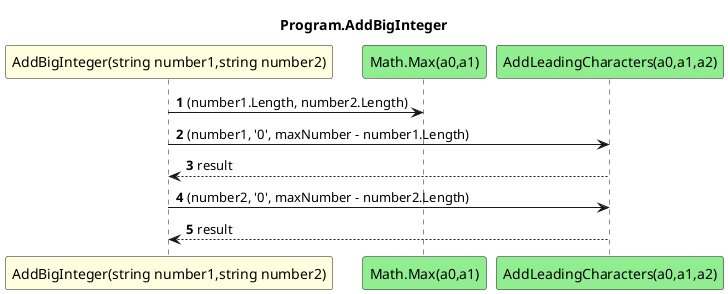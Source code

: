 @startuml Program.AddBigInteger
title Program.AddBigInteger
participant "AddBigInteger(string number1,string number2)" as AddBigInteger_p0_p1 #LightYellow
participant "Math.Max(a0,a1)" as Math_Max_a0_a1 #LightGreen
participant "AddLeadingCharacters(a0,a1,a2)" as AddLeadingCharacters_a0_a1_a2 #LightGreen
autonumber
AddBigInteger_p0_p1 -> Math_Max_a0_a1 : (number1.Length, number2.Length)
AddBigInteger_p0_p1 -> AddLeadingCharacters_a0_a1_a2 : (number1, '0', maxNumber - number1.Length)
AddLeadingCharacters_a0_a1_a2 --> AddBigInteger_p0_p1 : result
AddBigInteger_p0_p1 -> AddLeadingCharacters_a0_a1_a2 : (number2, '0', maxNumber - number2.Length)
AddLeadingCharacters_a0_a1_a2 --> AddBigInteger_p0_p1 : result
@enduml
